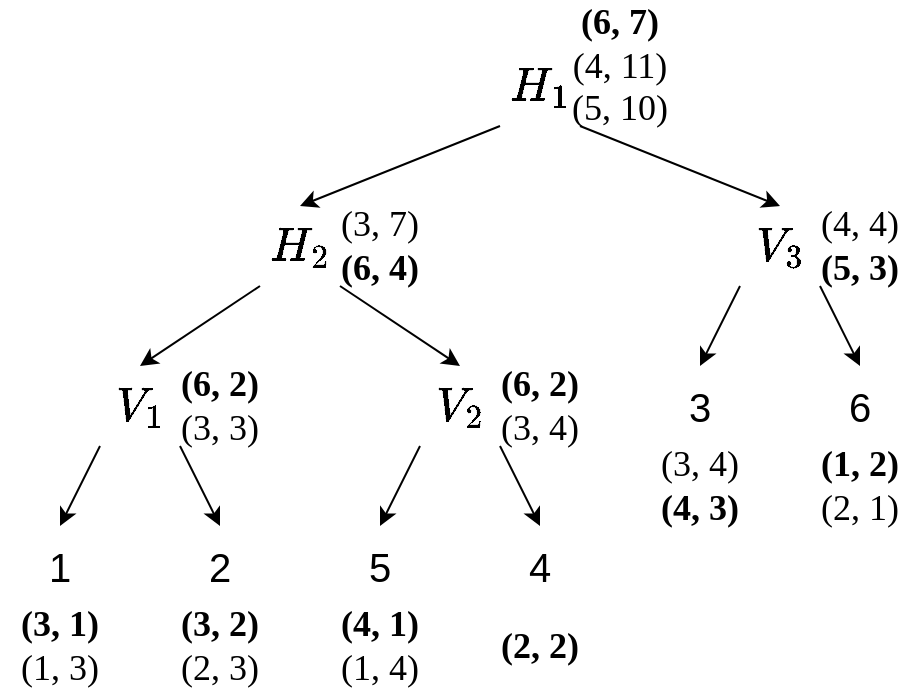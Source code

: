 <mxfile version="18.2.0" type="device"><diagram id="Bh7LguCtk3-mx_clBiNB" name="Page-1"><mxGraphModel dx="473" dy="663" grid="1" gridSize="10" guides="1" tooltips="1" connect="1" arrows="1" fold="1" page="1" pageScale="1" pageWidth="827" pageHeight="1169" math="1" shadow="0"><root><mxCell id="0"/><mxCell id="1" parent="0"/><mxCell id="Vah4xoGFB1wxKAYLsZPa-13" style="rounded=0;orthogonalLoop=1;jettySize=auto;html=1;exitX=0;exitY=1;exitDx=0;exitDy=0;entryX=0.5;entryY=0;entryDx=0;entryDy=0;fontSize=20;" edge="1" parent="1" source="Vah4xoGFB1wxKAYLsZPa-2" target="Vah4xoGFB1wxKAYLsZPa-3"><mxGeometry relative="1" as="geometry"/></mxCell><mxCell id="Vah4xoGFB1wxKAYLsZPa-14" style="edgeStyle=none;rounded=0;orthogonalLoop=1;jettySize=auto;html=1;exitX=1;exitY=1;exitDx=0;exitDy=0;entryX=0.5;entryY=0;entryDx=0;entryDy=0;fontSize=20;" edge="1" parent="1" source="Vah4xoGFB1wxKAYLsZPa-2" target="Vah4xoGFB1wxKAYLsZPa-4"><mxGeometry relative="1" as="geometry"/></mxCell><mxCell id="Vah4xoGFB1wxKAYLsZPa-2" value="$$H_1$$" style="text;html=1;strokeColor=none;fillColor=none;align=center;verticalAlign=middle;whiteSpace=wrap;rounded=0;fontSize=20;" vertex="1" parent="1"><mxGeometry x="400" y="280" width="40" height="40" as="geometry"/></mxCell><mxCell id="Vah4xoGFB1wxKAYLsZPa-15" style="edgeStyle=none;rounded=0;orthogonalLoop=1;jettySize=auto;html=1;exitX=0;exitY=1;exitDx=0;exitDy=0;entryX=0.5;entryY=0;entryDx=0;entryDy=0;fontSize=20;" edge="1" parent="1" source="Vah4xoGFB1wxKAYLsZPa-3" target="Vah4xoGFB1wxKAYLsZPa-5"><mxGeometry relative="1" as="geometry"/></mxCell><mxCell id="Vah4xoGFB1wxKAYLsZPa-16" style="edgeStyle=none;rounded=0;orthogonalLoop=1;jettySize=auto;html=1;exitX=1;exitY=1;exitDx=0;exitDy=0;entryX=0.5;entryY=0;entryDx=0;entryDy=0;fontSize=20;" edge="1" parent="1" source="Vah4xoGFB1wxKAYLsZPa-3" target="Vah4xoGFB1wxKAYLsZPa-6"><mxGeometry relative="1" as="geometry"/></mxCell><mxCell id="Vah4xoGFB1wxKAYLsZPa-3" value="&lt;div style=&quot;font-size: 20px;&quot;&gt;$$H_2$$&lt;/div&gt;" style="text;html=1;strokeColor=none;fillColor=none;align=center;verticalAlign=middle;whiteSpace=wrap;rounded=0;fontSize=20;" vertex="1" parent="1"><mxGeometry x="280" y="360" width="40" height="40" as="geometry"/></mxCell><mxCell id="Vah4xoGFB1wxKAYLsZPa-17" style="edgeStyle=none;rounded=0;orthogonalLoop=1;jettySize=auto;html=1;exitX=0;exitY=1;exitDx=0;exitDy=0;entryX=0.5;entryY=0;entryDx=0;entryDy=0;fontSize=20;" edge="1" parent="1" source="Vah4xoGFB1wxKAYLsZPa-4" target="Vah4xoGFB1wxKAYLsZPa-11"><mxGeometry relative="1" as="geometry"/></mxCell><mxCell id="Vah4xoGFB1wxKAYLsZPa-18" style="edgeStyle=none;rounded=0;orthogonalLoop=1;jettySize=auto;html=1;exitX=1;exitY=1;exitDx=0;exitDy=0;entryX=0.5;entryY=0;entryDx=0;entryDy=0;fontSize=20;" edge="1" parent="1" source="Vah4xoGFB1wxKAYLsZPa-4" target="Vah4xoGFB1wxKAYLsZPa-12"><mxGeometry relative="1" as="geometry"/></mxCell><mxCell id="Vah4xoGFB1wxKAYLsZPa-4" value="&lt;div style=&quot;font-size: 20px;&quot;&gt;$$V_3$$&lt;/div&gt;" style="text;html=1;strokeColor=none;fillColor=none;align=center;verticalAlign=middle;whiteSpace=wrap;rounded=0;fontSize=20;" vertex="1" parent="1"><mxGeometry x="520" y="360" width="40" height="40" as="geometry"/></mxCell><mxCell id="Vah4xoGFB1wxKAYLsZPa-19" style="edgeStyle=none;rounded=0;orthogonalLoop=1;jettySize=auto;html=1;exitX=0;exitY=1;exitDx=0;exitDy=0;entryX=0.5;entryY=0;entryDx=0;entryDy=0;fontSize=20;" edge="1" parent="1" source="Vah4xoGFB1wxKAYLsZPa-5" target="Vah4xoGFB1wxKAYLsZPa-7"><mxGeometry relative="1" as="geometry"/></mxCell><mxCell id="Vah4xoGFB1wxKAYLsZPa-20" style="edgeStyle=none;rounded=0;orthogonalLoop=1;jettySize=auto;html=1;exitX=1;exitY=1;exitDx=0;exitDy=0;entryX=0.5;entryY=0;entryDx=0;entryDy=0;fontSize=20;" edge="1" parent="1" source="Vah4xoGFB1wxKAYLsZPa-5" target="Vah4xoGFB1wxKAYLsZPa-8"><mxGeometry relative="1" as="geometry"/></mxCell><mxCell id="Vah4xoGFB1wxKAYLsZPa-5" value="&lt;div style=&quot;font-size: 20px;&quot;&gt;$$V_1$$&lt;/div&gt;" style="text;html=1;strokeColor=none;fillColor=none;align=center;verticalAlign=middle;whiteSpace=wrap;rounded=0;fontSize=20;" vertex="1" parent="1"><mxGeometry x="200" y="440" width="40" height="40" as="geometry"/></mxCell><mxCell id="Vah4xoGFB1wxKAYLsZPa-21" style="edgeStyle=none;rounded=0;orthogonalLoop=1;jettySize=auto;html=1;exitX=0;exitY=1;exitDx=0;exitDy=0;entryX=0.5;entryY=0;entryDx=0;entryDy=0;fontSize=20;" edge="1" parent="1" source="Vah4xoGFB1wxKAYLsZPa-6" target="Vah4xoGFB1wxKAYLsZPa-9"><mxGeometry relative="1" as="geometry"/></mxCell><mxCell id="Vah4xoGFB1wxKAYLsZPa-22" style="edgeStyle=none;rounded=0;orthogonalLoop=1;jettySize=auto;html=1;exitX=1;exitY=1;exitDx=0;exitDy=0;entryX=0.5;entryY=0;entryDx=0;entryDy=0;fontSize=20;" edge="1" parent="1" source="Vah4xoGFB1wxKAYLsZPa-6" target="Vah4xoGFB1wxKAYLsZPa-10"><mxGeometry relative="1" as="geometry"/></mxCell><mxCell id="Vah4xoGFB1wxKAYLsZPa-6" value="&lt;div style=&quot;font-size: 20px;&quot;&gt;$$V_2$$&lt;/div&gt;" style="text;html=1;strokeColor=none;fillColor=none;align=center;verticalAlign=middle;whiteSpace=wrap;rounded=0;fontSize=20;" vertex="1" parent="1"><mxGeometry x="360" y="440" width="40" height="40" as="geometry"/></mxCell><mxCell id="Vah4xoGFB1wxKAYLsZPa-7" value="1" style="text;html=1;strokeColor=none;fillColor=none;align=center;verticalAlign=middle;whiteSpace=wrap;rounded=0;fontSize=20;" vertex="1" parent="1"><mxGeometry x="160" y="520" width="40" height="40" as="geometry"/></mxCell><mxCell id="Vah4xoGFB1wxKAYLsZPa-8" value="2" style="text;html=1;strokeColor=none;fillColor=none;align=center;verticalAlign=middle;whiteSpace=wrap;rounded=0;fontSize=20;" vertex="1" parent="1"><mxGeometry x="240" y="520" width="40" height="40" as="geometry"/></mxCell><mxCell id="Vah4xoGFB1wxKAYLsZPa-9" value="5" style="text;html=1;strokeColor=none;fillColor=none;align=center;verticalAlign=middle;whiteSpace=wrap;rounded=0;fontSize=20;" vertex="1" parent="1"><mxGeometry x="320" y="520" width="40" height="40" as="geometry"/></mxCell><mxCell id="Vah4xoGFB1wxKAYLsZPa-10" value="4" style="text;html=1;strokeColor=none;fillColor=none;align=center;verticalAlign=middle;whiteSpace=wrap;rounded=0;fontSize=20;" vertex="1" parent="1"><mxGeometry x="400" y="520" width="40" height="40" as="geometry"/></mxCell><mxCell id="Vah4xoGFB1wxKAYLsZPa-11" value="3" style="text;html=1;strokeColor=none;fillColor=none;align=center;verticalAlign=middle;whiteSpace=wrap;rounded=0;fontSize=20;" vertex="1" parent="1"><mxGeometry x="480" y="440" width="40" height="40" as="geometry"/></mxCell><mxCell id="Vah4xoGFB1wxKAYLsZPa-12" value="6" style="text;html=1;strokeColor=none;fillColor=none;align=center;verticalAlign=middle;whiteSpace=wrap;rounded=0;fontSize=20;" vertex="1" parent="1"><mxGeometry x="560" y="440" width="40" height="40" as="geometry"/></mxCell><mxCell id="Vah4xoGFB1wxKAYLsZPa-23" value="&lt;div style=&quot;font-size: 18px;&quot;&gt;&lt;b&gt;(3, 1)&lt;/b&gt;&lt;/div&gt;&lt;div style=&quot;font-size: 18px;&quot;&gt;(1, 3)&lt;br style=&quot;font-size: 18px;&quot;&gt;&lt;/div&gt;" style="text;html=1;strokeColor=none;fillColor=none;align=center;verticalAlign=middle;whiteSpace=wrap;rounded=0;fontSize=18;fontFamily=Times New Roman;" vertex="1" parent="1"><mxGeometry x="150" y="560" width="60" height="40" as="geometry"/></mxCell><mxCell id="Vah4xoGFB1wxKAYLsZPa-24" value="&lt;div&gt;&lt;b&gt;(3, 2)&lt;/b&gt;&lt;/div&gt;&lt;div&gt;(2, 3)&lt;br&gt;&lt;/div&gt;" style="text;html=1;strokeColor=none;fillColor=none;align=center;verticalAlign=middle;whiteSpace=wrap;rounded=0;fontSize=18;fontFamily=Times New Roman;" vertex="1" parent="1"><mxGeometry x="230" y="560" width="60" height="40" as="geometry"/></mxCell><mxCell id="Vah4xoGFB1wxKAYLsZPa-25" value="&lt;div&gt;&lt;b&gt;(4, 1)&lt;/b&gt;&lt;/div&gt;&lt;div&gt;(1, 4)&lt;br&gt;&lt;/div&gt;" style="text;html=1;strokeColor=none;fillColor=none;align=center;verticalAlign=middle;whiteSpace=wrap;rounded=0;fontSize=18;fontFamily=Times New Roman;" vertex="1" parent="1"><mxGeometry x="310" y="560" width="60" height="40" as="geometry"/></mxCell><mxCell id="Vah4xoGFB1wxKAYLsZPa-26" value="&lt;div&gt;&lt;b&gt;(2, 2)&lt;/b&gt;&lt;/div&gt;" style="text;html=1;strokeColor=none;fillColor=none;align=center;verticalAlign=middle;whiteSpace=wrap;rounded=0;fontSize=18;fontFamily=Times New Roman;" vertex="1" parent="1"><mxGeometry x="390" y="560" width="60" height="40" as="geometry"/></mxCell><mxCell id="Vah4xoGFB1wxKAYLsZPa-27" value="&lt;div&gt;(3, 4)&lt;/div&gt;&lt;b&gt;(4, 3)&lt;/b&gt;" style="text;html=1;strokeColor=none;fillColor=none;align=center;verticalAlign=middle;whiteSpace=wrap;rounded=0;fontSize=18;fontFamily=Times New Roman;" vertex="1" parent="1"><mxGeometry x="470" y="480" width="60" height="40" as="geometry"/></mxCell><mxCell id="Vah4xoGFB1wxKAYLsZPa-28" value="&lt;div&gt;&lt;b&gt;(1, 2)&lt;/b&gt;&lt;/div&gt;&lt;div&gt;(2, 1)&lt;br&gt;&lt;/div&gt;" style="text;html=1;strokeColor=none;fillColor=none;align=center;verticalAlign=middle;whiteSpace=wrap;rounded=0;fontSize=18;fontFamily=Times New Roman;" vertex="1" parent="1"><mxGeometry x="550" y="480" width="60" height="40" as="geometry"/></mxCell><mxCell id="Vah4xoGFB1wxKAYLsZPa-29" value="&lt;div&gt;&lt;b&gt;(6, 2)&lt;/b&gt;&lt;/div&gt;&lt;div&gt;(3, 3)&lt;br&gt;&lt;/div&gt;" style="text;html=1;strokeColor=none;fillColor=none;align=center;verticalAlign=middle;whiteSpace=wrap;rounded=0;fontSize=18;fontFamily=Times New Roman;" vertex="1" parent="1"><mxGeometry x="230" y="440" width="60" height="40" as="geometry"/></mxCell><mxCell id="Vah4xoGFB1wxKAYLsZPa-30" value="&lt;div&gt;&lt;b&gt;(6, 2)&lt;/b&gt;&lt;/div&gt;&lt;div&gt;(3, 4)&lt;br&gt;&lt;/div&gt;" style="text;html=1;strokeColor=none;fillColor=none;align=center;verticalAlign=middle;whiteSpace=wrap;rounded=0;fontSize=18;fontFamily=Times New Roman;" vertex="1" parent="1"><mxGeometry x="390" y="440" width="60" height="40" as="geometry"/></mxCell><mxCell id="Vah4xoGFB1wxKAYLsZPa-31" value="&lt;div&gt;(3, 7)&lt;/div&gt;&lt;div&gt;&lt;b&gt;(6, 4)&lt;/b&gt;&lt;br&gt;&lt;/div&gt;" style="text;html=1;strokeColor=none;fillColor=none;align=center;verticalAlign=middle;whiteSpace=wrap;rounded=0;fontSize=18;fontFamily=Times New Roman;" vertex="1" parent="1"><mxGeometry x="310" y="360" width="60" height="40" as="geometry"/></mxCell><mxCell id="Vah4xoGFB1wxKAYLsZPa-32" value="&lt;div&gt;(4, 4)&lt;/div&gt;&lt;div&gt;&lt;b&gt;(5, 3)&lt;/b&gt;&lt;br&gt;&lt;/div&gt;" style="text;html=1;strokeColor=none;fillColor=none;align=center;verticalAlign=middle;whiteSpace=wrap;rounded=0;fontSize=18;fontFamily=Times New Roman;" vertex="1" parent="1"><mxGeometry x="550" y="360" width="60" height="40" as="geometry"/></mxCell><mxCell id="Vah4xoGFB1wxKAYLsZPa-33" value="&lt;div&gt;&lt;b&gt;(6, 7)&lt;/b&gt;&lt;/div&gt;&lt;div&gt;(4, 11)&lt;/div&gt;&lt;div&gt;(5, 10)&lt;br&gt;&lt;/div&gt;" style="text;html=1;strokeColor=none;fillColor=none;align=center;verticalAlign=middle;whiteSpace=wrap;rounded=0;fontSize=18;fontFamily=Times New Roman;" vertex="1" parent="1"><mxGeometry x="430" y="260" width="60" height="60" as="geometry"/></mxCell></root></mxGraphModel></diagram></mxfile>